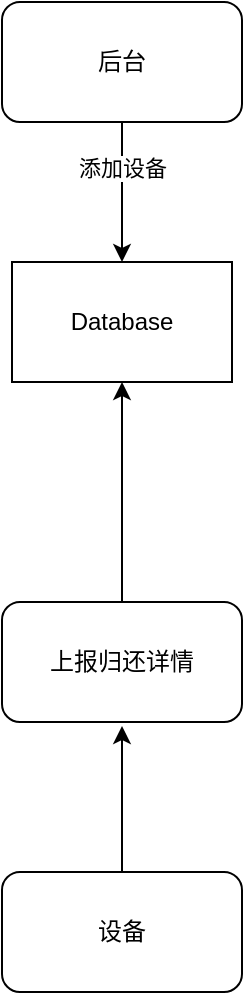 <mxfile version="14.9.8" type="github">
  <diagram id="6cXuIR9uXFfhO3KRluvD" name="第 1 页">
    <mxGraphModel dx="1662" dy="762" grid="1" gridSize="10" guides="1" tooltips="1" connect="1" arrows="1" fold="1" page="1" pageScale="1" pageWidth="827" pageHeight="1169" math="0" shadow="0">
      <root>
        <mxCell id="0" />
        <mxCell id="1" parent="0" />
        <mxCell id="PeSZ7eTRu0SoFlYCp6fg-1" value="后台" style="rounded=1;whiteSpace=wrap;html=1;" parent="1" vertex="1">
          <mxGeometry x="190" y="150" width="120" height="60" as="geometry" />
        </mxCell>
        <mxCell id="PeSZ7eTRu0SoFlYCp6fg-2" value="Database" style="rounded=0;whiteSpace=wrap;html=1;" parent="1" vertex="1">
          <mxGeometry x="195" y="280" width="110" height="60" as="geometry" />
        </mxCell>
        <mxCell id="PeSZ7eTRu0SoFlYCp6fg-3" value="" style="endArrow=classic;html=1;exitX=0.5;exitY=1;exitDx=0;exitDy=0;" parent="1" source="PeSZ7eTRu0SoFlYCp6fg-1" target="PeSZ7eTRu0SoFlYCp6fg-2" edge="1">
          <mxGeometry width="50" height="50" relative="1" as="geometry">
            <mxPoint x="360" y="450" as="sourcePoint" />
            <mxPoint x="410" y="400" as="targetPoint" />
          </mxGeometry>
        </mxCell>
        <mxCell id="PeSZ7eTRu0SoFlYCp6fg-4" value="添加设备" style="edgeLabel;html=1;align=center;verticalAlign=middle;resizable=0;points=[];" parent="PeSZ7eTRu0SoFlYCp6fg-3" vertex="1" connectable="0">
          <mxGeometry x="-0.343" relative="1" as="geometry">
            <mxPoint as="offset" />
          </mxGeometry>
        </mxCell>
        <mxCell id="qs5BppO8JJoYADpuSl5a-4" style="edgeStyle=orthogonalEdgeStyle;rounded=0;orthogonalLoop=1;jettySize=auto;html=1;" parent="1" source="PeSZ7eTRu0SoFlYCp6fg-5" edge="1">
          <mxGeometry relative="1" as="geometry">
            <mxPoint x="250" y="512" as="targetPoint" />
          </mxGeometry>
        </mxCell>
        <mxCell id="PeSZ7eTRu0SoFlYCp6fg-5" value="设备" style="rounded=1;whiteSpace=wrap;html=1;" parent="1" vertex="1">
          <mxGeometry x="190" y="585" width="120" height="60" as="geometry" />
        </mxCell>
        <mxCell id="qs5BppO8JJoYADpuSl5a-7" style="edgeStyle=orthogonalEdgeStyle;rounded=0;orthogonalLoop=1;jettySize=auto;html=1;exitX=0.5;exitY=0;exitDx=0;exitDy=0;entryX=0.5;entryY=1;entryDx=0;entryDy=0;" parent="1" source="qs5BppO8JJoYADpuSl5a-1" target="PeSZ7eTRu0SoFlYCp6fg-2" edge="1">
          <mxGeometry relative="1" as="geometry">
            <mxPoint x="180" y="325" as="targetPoint" />
          </mxGeometry>
        </mxCell>
        <mxCell id="qs5BppO8JJoYADpuSl5a-1" value="上报归还详情" style="rounded=1;whiteSpace=wrap;html=1;" parent="1" vertex="1">
          <mxGeometry x="190" y="450" width="120" height="60" as="geometry" />
        </mxCell>
      </root>
    </mxGraphModel>
  </diagram>
</mxfile>
